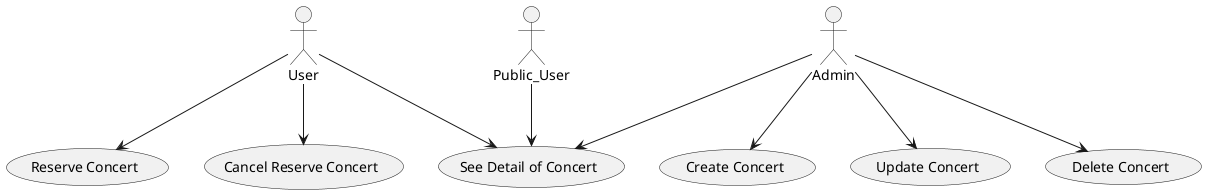 @startuml
actor Public_User as PU
actor User as U
actor Admin as A

PU --> (See Detail of Concert)
U --> (See Detail of Concert)
U --> (Reserve Concert)
U --> (Cancel Reserve Concert)
A --> (Create Concert)
A --> (Update Concert)
A --> (Delete Concert)
A --> (See Detail of Concert)

@enduml
